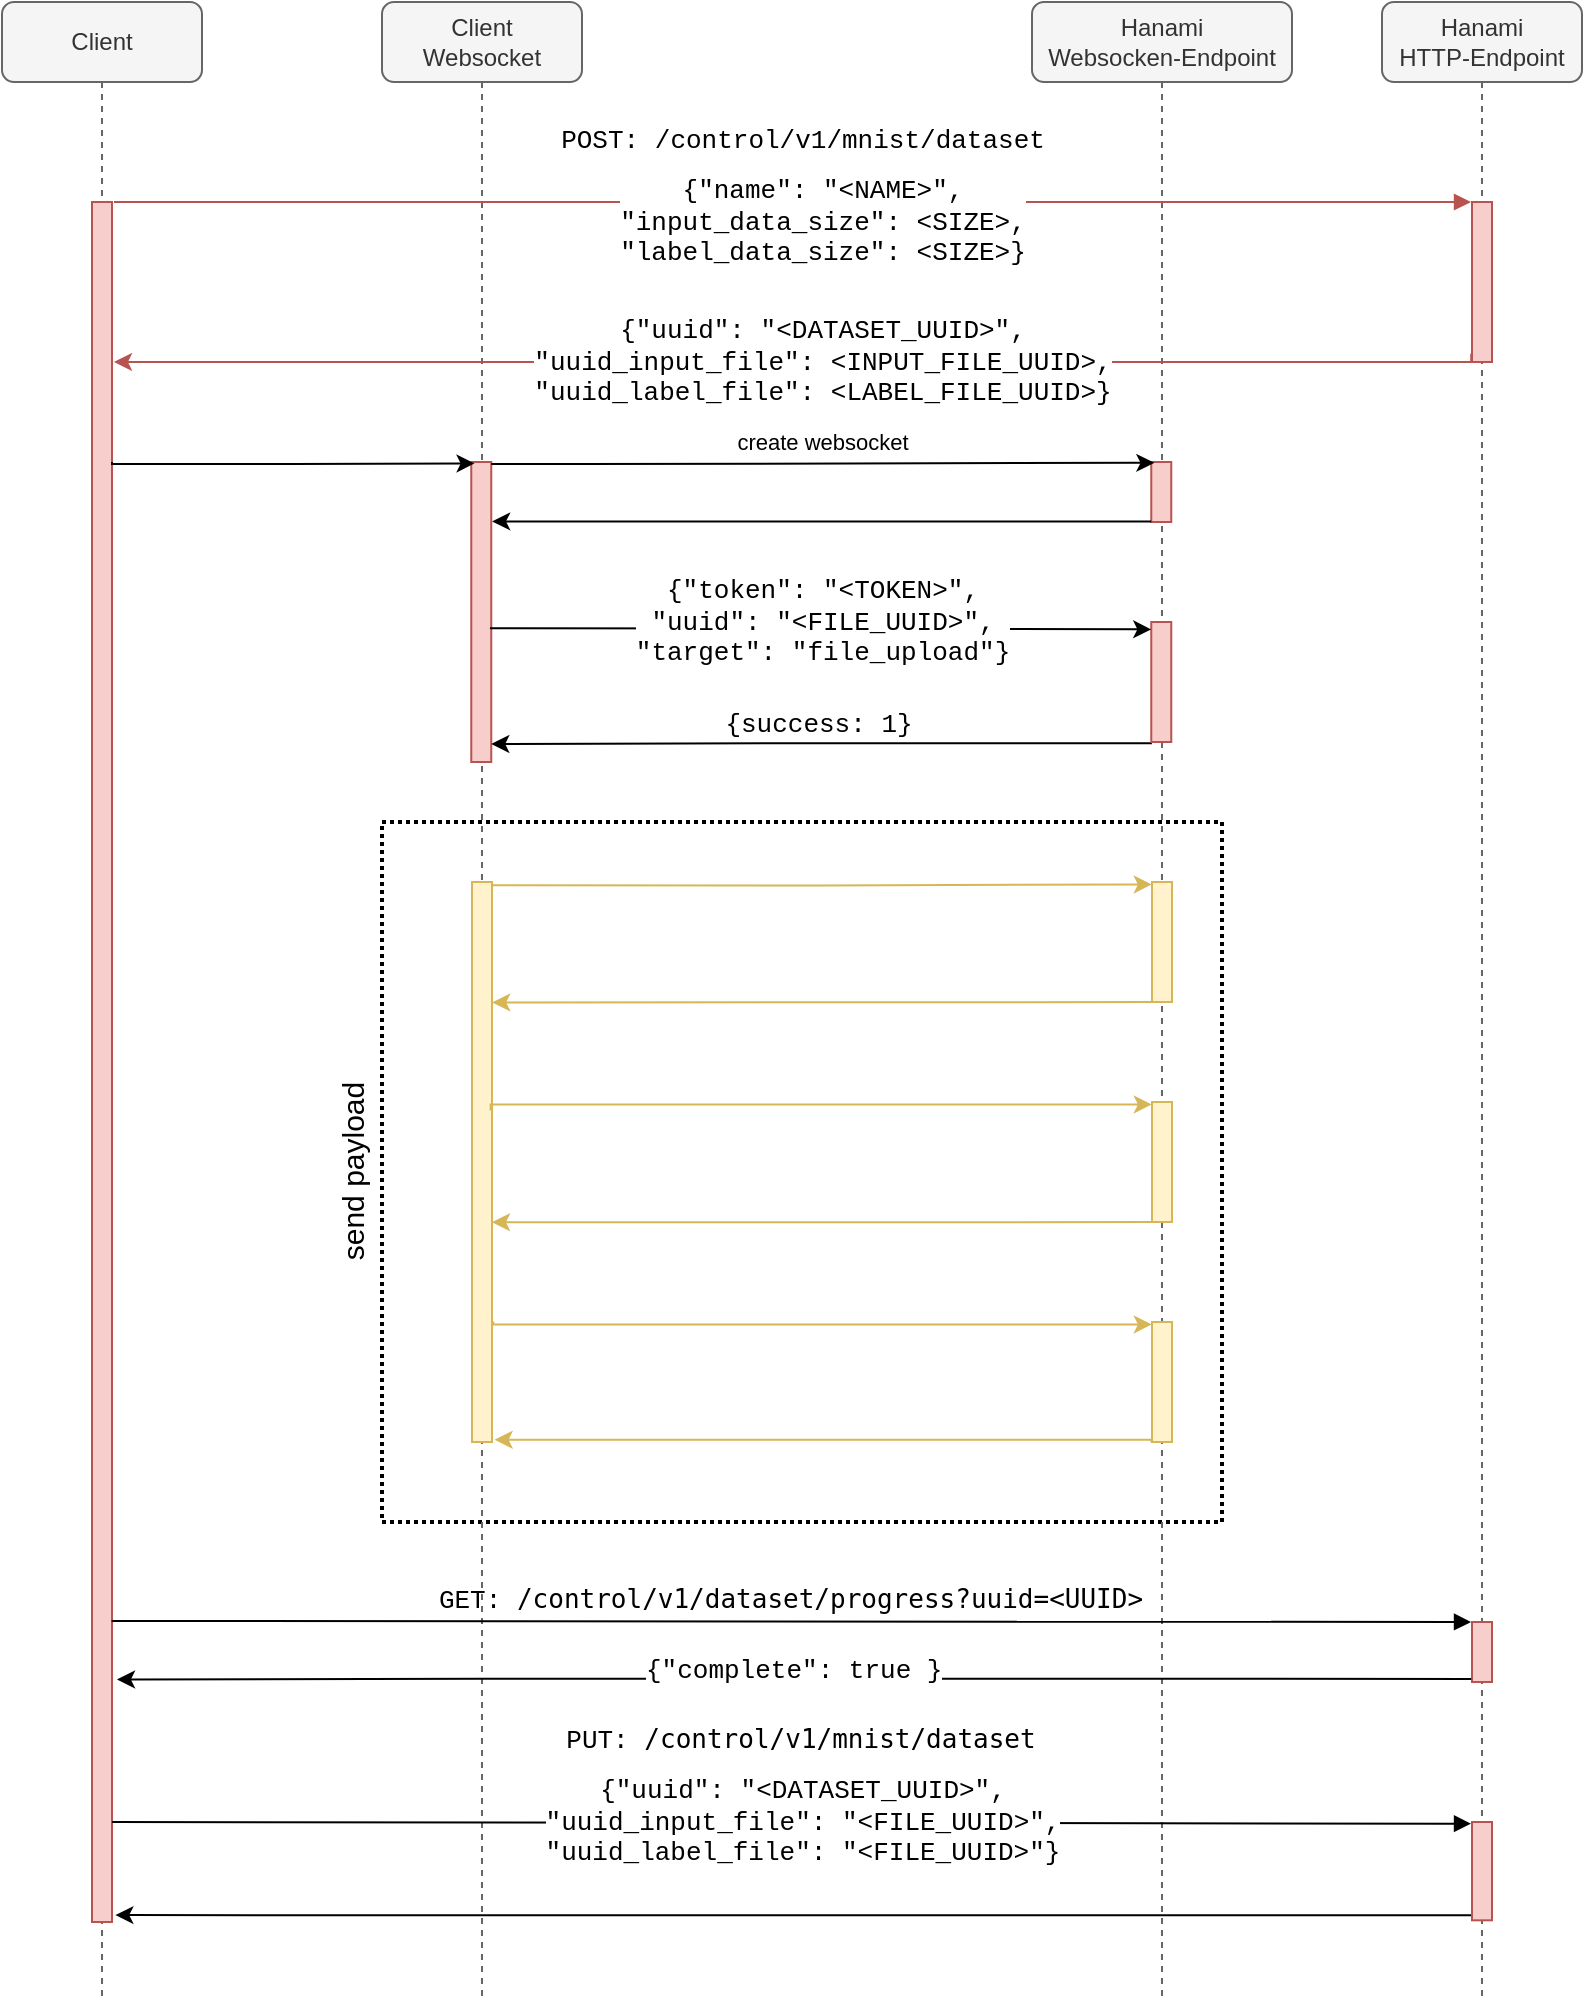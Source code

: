 <mxfile version="14.5.1" type="device"><diagram id="1f-JLUSwV6fDZkbUIVyw" name="Seite-1"><mxGraphModel dx="1574" dy="530" grid="1" gridSize="10" guides="1" tooltips="1" connect="1" arrows="1" fold="1" page="1" pageScale="1" pageWidth="827" pageHeight="1169" math="0" shadow="0"><root><mxCell id="0"/><mxCell id="1" parent="0"/><mxCell id="KkgIPyZcZuRFqhWZF43X-44" value="" style="rounded=0;whiteSpace=wrap;html=1;fontSize=15;fillColor=none;dashed=1;dashPattern=1 1;strokeWidth=2;" parent="1" vertex="1"><mxGeometry x="100" y="490" width="420" height="350" as="geometry"/></mxCell><mxCell id="KkgIPyZcZuRFqhWZF43X-1" value="Hanami&lt;br&gt;Websocken-Endpoint" style="shape=umlLifeline;perimeter=lifelinePerimeter;whiteSpace=wrap;html=1;container=1;collapsible=0;recursiveResize=0;outlineConnect=0;rounded=1;shadow=0;comic=0;labelBackgroundColor=none;strokeWidth=1;fontFamily=Helvetica;fontSize=12;align=center;fillColor=#f5f5f5;strokeColor=#666666;fontColor=#333333;" parent="1" vertex="1"><mxGeometry x="425" y="80" width="130" height="1000" as="geometry"/></mxCell><mxCell id="KkgIPyZcZuRFqhWZF43X-2" value="" style="html=1;points=[];perimeter=orthogonalPerimeter;fillColor=#f8cecc;strokeColor=#b85450;" parent="KkgIPyZcZuRFqhWZF43X-1" vertex="1"><mxGeometry x="59.63" y="230" width="10" height="30" as="geometry"/></mxCell><mxCell id="KkgIPyZcZuRFqhWZF43X-15" value="" style="html=1;points=[];perimeter=orthogonalPerimeter;rounded=0;shadow=0;comic=0;labelBackgroundColor=none;strokeWidth=1;fontFamily=Verdana;fontSize=12;align=center;fillColor=#fff2cc;strokeColor=#d6b656;" parent="KkgIPyZcZuRFqhWZF43X-1" vertex="1"><mxGeometry x="60" y="440" width="10" height="60" as="geometry"/></mxCell><mxCell id="KkgIPyZcZuRFqhWZF43X-16" value="" style="html=1;points=[];perimeter=orthogonalPerimeter;rounded=0;shadow=0;comic=0;labelBackgroundColor=none;strokeWidth=1;fontFamily=Verdana;fontSize=12;align=center;fillColor=#fff2cc;strokeColor=#d6b656;" parent="KkgIPyZcZuRFqhWZF43X-1" vertex="1"><mxGeometry x="60" y="550" width="10" height="60" as="geometry"/></mxCell><mxCell id="KkgIPyZcZuRFqhWZF43X-48" value="" style="html=1;points=[];perimeter=orthogonalPerimeter;rounded=0;shadow=0;comic=0;labelBackgroundColor=none;strokeWidth=1;fontFamily=Verdana;fontSize=12;align=center;fillColor=#fff2cc;strokeColor=#d6b656;" parent="KkgIPyZcZuRFqhWZF43X-1" vertex="1"><mxGeometry x="60" y="660" width="10" height="60" as="geometry"/></mxCell><mxCell id="KkgIPyZcZuRFqhWZF43X-3" value="Client&lt;br&gt;Websocket" style="shape=umlLifeline;perimeter=lifelinePerimeter;whiteSpace=wrap;html=1;container=1;collapsible=0;recursiveResize=0;outlineConnect=0;rounded=1;shadow=0;comic=0;labelBackgroundColor=none;strokeWidth=1;fontFamily=Helvetica;fontSize=12;align=center;fillColor=#f5f5f5;strokeColor=#666666;fontColor=#333333;" parent="1" vertex="1"><mxGeometry x="100" y="80" width="100" height="1000" as="geometry"/></mxCell><mxCell id="KkgIPyZcZuRFqhWZF43X-4" value="" style="html=1;points=[];perimeter=orthogonalPerimeter;rounded=0;shadow=0;comic=0;labelBackgroundColor=none;strokeWidth=1;fontFamily=Verdana;fontSize=12;align=center;fillColor=#f8cecc;strokeColor=#b85450;" parent="KkgIPyZcZuRFqhWZF43X-3" vertex="1"><mxGeometry x="44.63" y="230" width="10" height="150" as="geometry"/></mxCell><mxCell id="KkgIPyZcZuRFqhWZF43X-5" value="" style="html=1;points=[];perimeter=orthogonalPerimeter;rounded=0;shadow=0;comic=0;labelBackgroundColor=none;strokeWidth=1;fontFamily=Verdana;fontSize=12;align=center;fillColor=#fff2cc;strokeColor=#d6b656;" parent="KkgIPyZcZuRFqhWZF43X-3" vertex="1"><mxGeometry x="45" y="440" width="10" height="280" as="geometry"/></mxCell><mxCell id="KkgIPyZcZuRFqhWZF43X-23" style="edgeStyle=orthogonalEdgeStyle;rounded=0;orthogonalLoop=1;jettySize=auto;html=1;entryX=0.157;entryY=0.014;entryDx=0;entryDy=0;entryPerimeter=0;" parent="1" target="KkgIPyZcZuRFqhWZF43X-2" edge="1"><mxGeometry relative="1" as="geometry"><Array as="points"><mxPoint x="199.63" y="311"/><mxPoint x="199.63" y="311"/></Array><mxPoint x="154.63" y="311" as="sourcePoint"/></mxGeometry></mxCell><mxCell id="KkgIPyZcZuRFqhWZF43X-24" value="create websocket" style="edgeLabel;html=1;align=center;verticalAlign=middle;resizable=0;points=[];" parent="KkgIPyZcZuRFqhWZF43X-23" vertex="1" connectable="0"><mxGeometry x="0.099" y="-1" relative="1" as="geometry"><mxPoint x="-17.07" y="-11.72" as="offset"/></mxGeometry></mxCell><mxCell id="KkgIPyZcZuRFqhWZF43X-25" style="edgeStyle=orthogonalEdgeStyle;rounded=0;orthogonalLoop=1;jettySize=auto;html=1;entryX=1.044;entryY=0.165;entryDx=0;entryDy=0;entryPerimeter=0;" parent="1" source="KkgIPyZcZuRFqhWZF43X-2" edge="1"><mxGeometry relative="1" as="geometry"><Array as="points"><mxPoint x="319.63" y="340"/></Array><mxPoint x="155.07" y="339.7" as="targetPoint"/></mxGeometry></mxCell><mxCell id="KkgIPyZcZuRFqhWZF43X-26" style="edgeStyle=orthogonalEdgeStyle;rounded=0;orthogonalLoop=1;jettySize=auto;html=1;exitX=0.031;exitY=1.01;exitDx=0;exitDy=0;exitPerimeter=0;" parent="1" source="KkgIPyZcZuRFqhWZF43X-30" edge="1"><mxGeometry relative="1" as="geometry"><mxPoint x="154.63" y="451" as="targetPoint"/><Array as="points"><mxPoint x="319.63" y="451"/></Array></mxGeometry></mxCell><mxCell id="KkgIPyZcZuRFqhWZF43X-27" value="&lt;pre style=&quot;margin-top: 0px ; margin-bottom: 0px&quot;&gt;&lt;font face=&quot;Courier New&quot; style=&quot;font-size: 13px&quot;&gt;{success: 1}&lt;/font&gt;&lt;/pre&gt;" style="edgeLabel;html=1;align=center;verticalAlign=middle;resizable=0;points=[];" parent="KkgIPyZcZuRFqhWZF43X-26" vertex="1" connectable="0"><mxGeometry x="0.089" relative="1" as="geometry"><mxPoint x="12.93" y="-9.96" as="offset"/></mxGeometry></mxCell><mxCell id="KkgIPyZcZuRFqhWZF43X-30" value="" style="html=1;points=[];perimeter=orthogonalPerimeter;fillColor=#f8cecc;strokeColor=#b85450;" parent="1" vertex="1"><mxGeometry x="484.63" y="390" width="10" height="60" as="geometry"/></mxCell><mxCell id="KkgIPyZcZuRFqhWZF43X-31" style="edgeStyle=orthogonalEdgeStyle;rounded=0;orthogonalLoop=1;jettySize=auto;html=1;entryX=0.027;entryY=0.041;entryDx=0;entryDy=0;entryPerimeter=0;exitX=0.962;exitY=0.462;exitDx=0;exitDy=0;exitPerimeter=0;" parent="1" edge="1"><mxGeometry relative="1" as="geometry"><mxPoint x="153.97" y="393.16" as="sourcePoint"/><mxPoint x="484.62" y="393.69" as="targetPoint"/><Array as="points"><mxPoint x="319" y="393"/><mxPoint x="485" y="394"/></Array></mxGeometry></mxCell><mxCell id="KkgIPyZcZuRFqhWZF43X-32" value="&lt;font face=&quot;Courier New&quot;&gt;&lt;span style=&quot;font-size: 13px&quot;&gt;{&quot;token&quot;: &quot;&amp;lt;TOKEN&amp;gt;&quot;, &lt;br&gt;&quot;uuid&quot;: &quot;&amp;lt;FILE_UUID&amp;gt;&quot;,&lt;/span&gt;&lt;br&gt;&lt;span style=&quot;font-size: 13px&quot;&gt;&quot;target&quot;: &quot;file_upload&quot;}&lt;/span&gt;&lt;/font&gt;" style="edgeLabel;html=1;align=center;verticalAlign=middle;resizable=0;points=[];fontSize=11;" parent="KkgIPyZcZuRFqhWZF43X-31" vertex="1" connectable="0"><mxGeometry x="-0.097" y="-2" relative="1" as="geometry"><mxPoint x="16.21" y="-5.17" as="offset"/></mxGeometry></mxCell><mxCell id="KkgIPyZcZuRFqhWZF43X-33" value="Client" style="shape=umlLifeline;perimeter=lifelinePerimeter;whiteSpace=wrap;html=1;container=1;collapsible=0;recursiveResize=0;outlineConnect=0;rounded=1;shadow=0;comic=0;labelBackgroundColor=none;strokeWidth=1;fontFamily=Helvetica;fontSize=12;align=center;fillColor=#f5f5f5;strokeColor=#666666;fontColor=#333333;" parent="1" vertex="1"><mxGeometry x="-90" y="80" width="100" height="1000" as="geometry"/></mxCell><mxCell id="KkgIPyZcZuRFqhWZF43X-34" value="" style="html=1;points=[];perimeter=orthogonalPerimeter;rounded=0;shadow=0;comic=0;labelBackgroundColor=none;strokeWidth=1;fontFamily=Verdana;fontSize=12;align=center;fillColor=#f8cecc;strokeColor=#b85450;" parent="KkgIPyZcZuRFqhWZF43X-33" vertex="1"><mxGeometry x="45" y="100" width="10" height="860" as="geometry"/></mxCell><mxCell id="KkgIPyZcZuRFqhWZF43X-35" style="edgeStyle=orthogonalEdgeStyle;rounded=0;orthogonalLoop=1;jettySize=auto;html=1;entryX=0.167;entryY=0.004;entryDx=0;entryDy=0;entryPerimeter=0;fontSize=11;exitX=1.037;exitY=0;exitDx=0;exitDy=0;exitPerimeter=0;" parent="1" edge="1"><mxGeometry relative="1" as="geometry"><Array as="points"><mxPoint x="-35.37" y="311"/><mxPoint x="54.63" y="311"/></Array><mxPoint x="-35.0" y="310" as="sourcePoint"/><mxPoint x="146.3" y="310.72" as="targetPoint"/></mxGeometry></mxCell><mxCell id="KkgIPyZcZuRFqhWZF43X-40" style="edgeStyle=orthogonalEdgeStyle;rounded=0;orthogonalLoop=1;jettySize=auto;html=1;entryX=-0.009;entryY=0.02;entryDx=0;entryDy=0;entryPerimeter=0;fontSize=11;exitX=1.014;exitY=0.006;exitDx=0;exitDy=0;exitPerimeter=0;fillColor=#fff2cc;strokeColor=#d6b656;" parent="1" source="KkgIPyZcZuRFqhWZF43X-5" target="KkgIPyZcZuRFqhWZF43X-15" edge="1"><mxGeometry relative="1" as="geometry"><mxPoint x="160" y="523" as="sourcePoint"/></mxGeometry></mxCell><mxCell id="KkgIPyZcZuRFqhWZF43X-42" style="edgeStyle=orthogonalEdgeStyle;rounded=0;orthogonalLoop=1;jettySize=auto;html=1;fontSize=11;exitX=-0.029;exitY=1.001;exitDx=0;exitDy=0;exitPerimeter=0;entryX=1.013;entryY=0.215;entryDx=0;entryDy=0;entryPerimeter=0;fillColor=#fff2cc;strokeColor=#d6b656;" parent="1" source="KkgIPyZcZuRFqhWZF43X-15" target="KkgIPyZcZuRFqhWZF43X-5" edge="1"><mxGeometry relative="1" as="geometry"><mxPoint x="160" y="578" as="targetPoint"/><Array as="points"><mxPoint x="420" y="580"/></Array></mxGeometry></mxCell><mxCell id="KkgIPyZcZuRFqhWZF43X-46" value="send payload" style="text;html=1;align=center;verticalAlign=middle;resizable=0;points=[];autosize=1;fontSize=15;rotation=-90;" parent="1" vertex="1"><mxGeometry x="30" y="655" width="110" height="20" as="geometry"/></mxCell><mxCell id="KkgIPyZcZuRFqhWZF43X-54" value="&lt;pre style=&quot;margin-top: 0px ; margin-bottom: 0px ; font-size: 13px&quot;&gt;&lt;font face=&quot;Courier New&quot; style=&quot;font-size: 13px&quot;&gt;PUT: &lt;/font&gt;/control/v1/mnist/dataset&lt;/pre&gt;" style="html=1;verticalAlign=bottom;endArrow=block;entryX=-0.048;entryY=0.005;labelBackgroundColor=none;fontFamily=Verdana;fontSize=12;edgeStyle=elbowEdgeStyle;elbow=vertical;entryDx=0;entryDy=0;entryPerimeter=0;exitX=0.887;exitY=0.906;exitDx=0;exitDy=0;exitPerimeter=0;" parent="1" target="KkgIPyZcZuRFqhWZF43X-55" edge="1"><mxGeometry x="0.012" y="31" relative="1" as="geometry"><mxPoint x="-35.0" y="990.0" as="sourcePoint"/><mxPoint x="-154.1" y="721.1" as="targetPoint"/><Array as="points"><mxPoint x="672.3" y="990.84"/><mxPoint x="532.3" y="750.84"/></Array><mxPoint as="offset"/></mxGeometry></mxCell><mxCell id="KkgIPyZcZuRFqhWZF43X-56" style="edgeStyle=orthogonalEdgeStyle;rounded=0;orthogonalLoop=1;jettySize=auto;html=1;exitX=-0.04;exitY=0.948;exitDx=0;exitDy=0;exitPerimeter=0;entryX=1.167;entryY=0.996;entryDx=0;entryDy=0;entryPerimeter=0;" parent="1" source="KkgIPyZcZuRFqhWZF43X-55" target="KkgIPyZcZuRFqhWZF43X-34" edge="1"><mxGeometry relative="1" as="geometry"><mxPoint x="-33.4" y="1020.96" as="targetPoint"/><Array as="points"/></mxGeometry></mxCell><mxCell id="KkgIPyZcZuRFqhWZF43X-18" style="edgeStyle=orthogonalEdgeStyle;rounded=0;orthogonalLoop=1;jettySize=auto;html=1;fontSize=11;exitX=-0.029;exitY=1.001;exitDx=0;exitDy=0;exitPerimeter=0;fillColor=#fff2cc;strokeColor=#d6b656;" parent="1" source="KkgIPyZcZuRFqhWZF43X-16" target="KkgIPyZcZuRFqhWZF43X-5" edge="1"><mxGeometry relative="1" as="geometry"><mxPoint x="265.34" y="689.58" as="targetPoint"/><Array as="points"><mxPoint x="200" y="690"/><mxPoint x="200" y="690"/></Array></mxGeometry></mxCell><mxCell id="KkgIPyZcZuRFqhWZF43X-17" style="edgeStyle=orthogonalEdgeStyle;rounded=0;orthogonalLoop=1;jettySize=auto;html=1;entryX=-0.009;entryY=0.02;entryDx=0;entryDy=0;entryPerimeter=0;fontSize=11;exitX=0.933;exitY=0.408;exitDx=0;exitDy=0;exitPerimeter=0;fillColor=#fff2cc;strokeColor=#d6b656;" parent="1" source="KkgIPyZcZuRFqhWZF43X-5" target="KkgIPyZcZuRFqhWZF43X-16" edge="1"><mxGeometry relative="1" as="geometry"><mxPoint x="235.14" y="636.08" as="sourcePoint"/><Array as="points"><mxPoint x="154" y="631"/></Array></mxGeometry></mxCell><mxCell id="KkgIPyZcZuRFqhWZF43X-49" style="edgeStyle=orthogonalEdgeStyle;rounded=0;orthogonalLoop=1;jettySize=auto;html=1;entryX=-0.009;entryY=0.02;entryDx=0;entryDy=0;entryPerimeter=0;fontSize=11;fillColor=#fff2cc;strokeColor=#d6b656;exitX=1.067;exitY=0.785;exitDx=0;exitDy=0;exitPerimeter=0;" parent="1" source="KkgIPyZcZuRFqhWZF43X-5" target="KkgIPyZcZuRFqhWZF43X-48" edge="1"><mxGeometry relative="1" as="geometry"><mxPoint x="235.14" y="746.08" as="sourcePoint"/><Array as="points"><mxPoint x="156" y="741"/></Array></mxGeometry></mxCell><mxCell id="KkgIPyZcZuRFqhWZF43X-50" style="edgeStyle=orthogonalEdgeStyle;rounded=0;orthogonalLoop=1;jettySize=auto;html=1;fontSize=11;exitX=-0.029;exitY=1.001;exitDx=0;exitDy=0;exitPerimeter=0;fillColor=#fff2cc;strokeColor=#d6b656;entryX=1.133;entryY=0.996;entryDx=0;entryDy=0;entryPerimeter=0;" parent="1" source="KkgIPyZcZuRFqhWZF43X-48" target="KkgIPyZcZuRFqhWZF43X-5" edge="1"><mxGeometry relative="1" as="geometry"><mxPoint x="235.34" y="804.58" as="targetPoint"/><Array as="points"><mxPoint x="485" y="799"/></Array></mxGeometry></mxCell><mxCell id="KkgIPyZcZuRFqhWZF43X-19" value="&lt;pre style=&quot;margin-top: 0px ; margin-bottom: 0px ; font-size: 13px&quot;&gt;&lt;font face=&quot;Courier New&quot;&gt;GET: &lt;/font&gt;/control/v1/dataset/progress?uuid=&amp;lt;UUID&amp;gt;&lt;/pre&gt;" style="html=1;verticalAlign=bottom;endArrow=block;entryX=-0.048;entryY=0.005;labelBackgroundColor=none;fontFamily=Verdana;fontSize=12;edgeStyle=elbowEdgeStyle;elbow=vertical;entryDx=0;entryDy=0;entryPerimeter=0;exitX=0.981;exitY=0.825;exitDx=0;exitDy=0;exitPerimeter=0;" parent="1" source="KkgIPyZcZuRFqhWZF43X-34" target="KkgIPyZcZuRFqhWZF43X-20" edge="1"><mxGeometry relative="1" as="geometry"><mxPoint x="38.833" y="895" as="sourcePoint"/><mxPoint x="563.6" y="705.26" as="targetPoint"/><Array as="points"><mxPoint x="230" y="890"/><mxPoint x="750" y="895"/><mxPoint x="610" y="655"/></Array></mxGeometry></mxCell><mxCell id="3OJWM2z0XPrbOuCbB3cb-1" value="Hanami&lt;br&gt;HTTP-Endpoint" style="shape=umlLifeline;perimeter=lifelinePerimeter;whiteSpace=wrap;html=1;container=1;collapsible=0;recursiveResize=0;outlineConnect=0;rounded=1;shadow=0;comic=0;labelBackgroundColor=none;strokeWidth=1;fontFamily=Helvetica;fontSize=12;align=center;fillColor=#f5f5f5;strokeColor=#666666;fontColor=#333333;" parent="1" vertex="1"><mxGeometry x="600" y="80" width="100" height="1000" as="geometry"/></mxCell><mxCell id="KkgIPyZcZuRFqhWZF43X-14" value="" style="html=1;points=[];perimeter=orthogonalPerimeter;rounded=0;shadow=0;comic=0;labelBackgroundColor=none;strokeWidth=1;fontFamily=Verdana;fontSize=12;align=center;fillColor=#f8cecc;strokeColor=#b85450;" parent="3OJWM2z0XPrbOuCbB3cb-1" vertex="1"><mxGeometry x="45" y="100" width="10" height="80" as="geometry"/></mxCell><mxCell id="KkgIPyZcZuRFqhWZF43X-55" value="" style="html=1;points=[];perimeter=orthogonalPerimeter;rounded=0;shadow=0;comic=0;labelBackgroundColor=none;strokeWidth=1;fontFamily=Verdana;fontSize=12;align=center;fillColor=#f8cecc;strokeColor=#b85450;" parent="3OJWM2z0XPrbOuCbB3cb-1" vertex="1"><mxGeometry x="45" y="910" width="10" height="49.16" as="geometry"/></mxCell><mxCell id="KkgIPyZcZuRFqhWZF43X-20" value="" style="html=1;points=[];perimeter=orthogonalPerimeter;rounded=0;shadow=0;comic=0;labelBackgroundColor=none;strokeWidth=1;fontFamily=Verdana;fontSize=12;align=center;fillColor=#f8cecc;strokeColor=#b85450;" parent="3OJWM2z0XPrbOuCbB3cb-1" vertex="1"><mxGeometry x="45" y="810" width="10" height="30" as="geometry"/></mxCell><mxCell id="KkgIPyZcZuRFqhWZF43X-12" value="&lt;pre style=&quot;margin-top: 0px ; margin-bottom: 0px&quot;&gt;&lt;pre style=&quot;margin-top: 0px ; margin-bottom: 0px&quot;&gt;&lt;font face=&quot;Courier New&quot; style=&quot;font-size: 13px&quot;&gt;POST: &lt;/font&gt;&lt;font face=&quot;Courier New&quot;&gt;&lt;span style=&quot;font-size: 13px&quot;&gt;/control/v1/mnist/dataset&lt;/span&gt;&lt;/font&gt;&lt;/pre&gt;&lt;/pre&gt;" style="html=1;verticalAlign=bottom;endArrow=block;entryX=-0.048;entryY=0.005;labelBackgroundColor=none;fontFamily=Verdana;fontSize=12;edgeStyle=elbowEdgeStyle;elbow=vertical;entryDx=0;entryDy=0;entryPerimeter=0;fillColor=#f8cecc;strokeColor=#b85450;" parent="1" target="KkgIPyZcZuRFqhWZF43X-14" edge="1"><mxGeometry x="0.013" y="20" relative="1" as="geometry"><mxPoint x="-34" y="180" as="sourcePoint"/><mxPoint x="643.56" y="70.26" as="targetPoint"/><Array as="points"><mxPoint x="310" y="180"/><mxPoint x="429.96" y="250"/><mxPoint x="689.96" y="20"/></Array><mxPoint as="offset"/></mxGeometry></mxCell><mxCell id="KkgIPyZcZuRFqhWZF43X-22" style="edgeStyle=orthogonalEdgeStyle;rounded=0;orthogonalLoop=1;jettySize=auto;html=1;exitX=-0.04;exitY=0.948;exitDx=0;exitDy=0;exitPerimeter=0;fillColor=#f8cecc;strokeColor=#b85450;" parent="1" source="KkgIPyZcZuRFqhWZF43X-14" edge="1"><mxGeometry relative="1" as="geometry"><mxPoint x="-34" y="260" as="targetPoint"/><Array as="points"><mxPoint x="645" y="260"/><mxPoint x="-34" y="260"/></Array></mxGeometry></mxCell><mxCell id="3OJWM2z0XPrbOuCbB3cb-9" value="&lt;font face=&quot;Courier New&quot;&gt;&lt;span style=&quot;font-size: 13px&quot;&gt;{&quot;name&quot;: &quot;&amp;lt;NAME&amp;gt;&quot;, &lt;/span&gt;&lt;br&gt;&lt;span style=&quot;font-size: 13px&quot;&gt;&quot;input_data_size&quot;: &amp;lt;SIZE&amp;gt;,&lt;/span&gt;&lt;br&gt;&lt;span style=&quot;font-size: 13px&quot;&gt;&quot;label_data_size&quot;: &amp;lt;SIZE&amp;gt;}&lt;/span&gt;&lt;/font&gt;" style="edgeLabel;html=1;align=center;verticalAlign=middle;resizable=0;points=[];fontSize=11;" parent="1" vertex="1" connectable="0"><mxGeometry x="319.997" y="189.996" as="geometry"/></mxCell><mxCell id="3OJWM2z0XPrbOuCbB3cb-10" value="&lt;span style=&quot;font-family: &amp;#34;courier new&amp;#34; ; font-size: 13px&quot;&gt;{&quot;uuid&quot;: &quot;&amp;lt;DATASET_UUID&amp;gt;&quot;&lt;/span&gt;&lt;font face=&quot;Courier New&quot;&gt;&lt;span style=&quot;font-size: 13px&quot;&gt;, &lt;/span&gt;&lt;br&gt;&lt;span style=&quot;font-size: 13px&quot;&gt;&quot;uuid_input_file&quot;:&amp;nbsp;&lt;/span&gt;&lt;/font&gt;&lt;span style=&quot;font-family: &amp;#34;courier new&amp;#34; ; font-size: 13px&quot;&gt;&quot;&amp;lt;FILE_UUID&amp;gt;&quot;&lt;/span&gt;&lt;font face=&quot;Courier New&quot;&gt;&lt;span style=&quot;font-size: 13px&quot;&gt;,&lt;/span&gt;&lt;br&gt;&lt;span style=&quot;font-size: 13px&quot;&gt;&quot;uuid_label_file&quot;: &quot;&amp;lt;FILE_UUID&amp;gt;&quot;}&lt;/span&gt;&lt;/font&gt;" style="edgeLabel;html=1;align=center;verticalAlign=middle;resizable=0;points=[];fontSize=11;" parent="1" vertex="1" connectable="0"><mxGeometry x="309.997" y="989.996" as="geometry"/></mxCell><mxCell id="ReQDaOfdzvCfFtWNgU6k-1" value="&lt;font face=&quot;Courier New&quot;&gt;&lt;span style=&quot;font-size: 13px&quot;&gt;{&quot;uuid&quot;: &quot;&amp;lt;DATASET_UUID&amp;gt;&quot;, &lt;/span&gt;&lt;br&gt;&lt;span style=&quot;font-size: 13px&quot;&gt;&quot;uuid_input_file&quot;: &amp;lt;INPUT_FILE_UUID&amp;gt;,&lt;/span&gt;&lt;br&gt;&lt;span style=&quot;font-size: 13px&quot;&gt;&quot;uuid_label_file&quot;: &amp;lt;&lt;/span&gt;&lt;/font&gt;&lt;span style=&quot;font-family: &amp;#34;courier new&amp;#34; ; font-size: 13px&quot;&gt;LABEL_FILE_UUID&lt;/span&gt;&lt;font face=&quot;Courier New&quot;&gt;&lt;span style=&quot;font-size: 13px&quot;&gt;&amp;gt;}&lt;/span&gt;&lt;/font&gt;" style="edgeLabel;html=1;align=center;verticalAlign=middle;resizable=0;points=[];fontSize=11;" vertex="1" connectable="0" parent="1"><mxGeometry x="319.997" y="259.996" as="geometry"/></mxCell><mxCell id="ReQDaOfdzvCfFtWNgU6k-3" style="edgeStyle=orthogonalEdgeStyle;rounded=0;orthogonalLoop=1;jettySize=auto;html=1;exitX=-0.04;exitY=0.948;exitDx=0;exitDy=0;exitPerimeter=0;entryX=1.249;entryY=0.859;entryDx=0;entryDy=0;entryPerimeter=0;" edge="1" parent="1" source="KkgIPyZcZuRFqhWZF43X-20" target="KkgIPyZcZuRFqhWZF43X-34"><mxGeometry relative="1" as="geometry"><mxPoint x="-35" y="918.4" as="targetPoint"/><Array as="points"><mxPoint x="150" y="918"/></Array><mxPoint x="644.6" y="918.44" as="sourcePoint"/></mxGeometry></mxCell><mxCell id="ReQDaOfdzvCfFtWNgU6k-2" value="&lt;span style=&quot;color: rgb(0 , 0 , 0) ; font-family: &amp;#34;courier new&amp;#34; ; font-size: 13px ; font-style: normal ; font-weight: 400 ; letter-spacing: normal ; text-align: center ; text-indent: 0px ; text-transform: none ; word-spacing: 0px ; background-color: rgb(255 , 255 , 255) ; display: inline ; float: none&quot;&gt;{&quot;complete&quot;: true }&lt;/span&gt;" style="text;whiteSpace=wrap;html=1;" vertex="1" parent="1"><mxGeometry x="230" y="900" width="160" height="30" as="geometry"/></mxCell></root></mxGraphModel></diagram></mxfile>